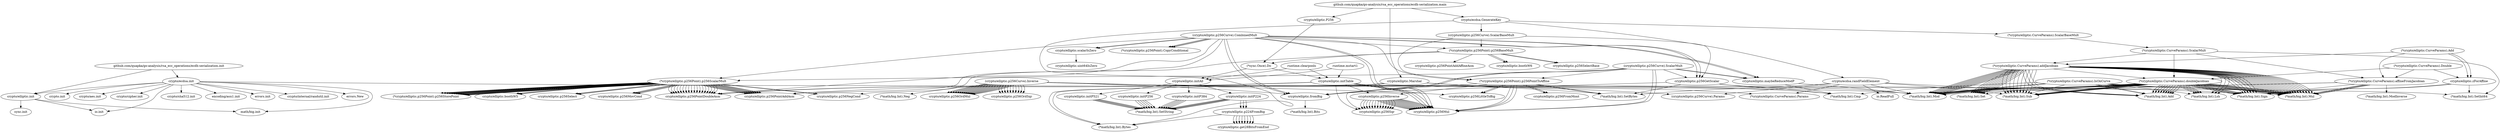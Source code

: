 digraph graphviz {
  "crypto/elliptic.p256Inverse" -> "crypto/elliptic.p256Sqr"
  "crypto/elliptic.p256Inverse" -> "crypto/elliptic.p256Mul"
  "crypto/elliptic.p256Inverse" -> "crypto/elliptic.p256Sqr"
  "crypto/elliptic.p256Inverse" -> "crypto/elliptic.p256Mul"
  "crypto/elliptic.p256Inverse" -> "crypto/elliptic.p256Sqr"
  "crypto/elliptic.p256Inverse" -> "crypto/elliptic.p256Mul"
  "crypto/elliptic.p256Inverse" -> "crypto/elliptic.p256Sqr"
  "crypto/elliptic.p256Inverse" -> "crypto/elliptic.p256Mul"
  "crypto/elliptic.p256Inverse" -> "crypto/elliptic.p256Sqr"
  "crypto/elliptic.p256Inverse" -> "crypto/elliptic.p256Mul"
  "crypto/elliptic.p256Inverse" -> "crypto/elliptic.p256Sqr"
  "crypto/elliptic.p256Inverse" -> "crypto/elliptic.p256Mul"
  "crypto/elliptic.p256Inverse" -> "crypto/elliptic.p256Sqr"
  "crypto/elliptic.p256Inverse" -> "crypto/elliptic.p256Mul"
  "crypto/elliptic.p256Inverse" -> "crypto/elliptic.p256Sqr"
  "crypto/elliptic.p256Inverse" -> "crypto/elliptic.p256Mul"
  "crypto/elliptic.p256Inverse" -> "crypto/elliptic.p256Sqr"
  "crypto/elliptic.p256Inverse" -> "crypto/elliptic.p256Mul"
  "crypto/elliptic.p256Inverse" -> "crypto/elliptic.p256Sqr"
  "crypto/elliptic.p256Inverse" -> "crypto/elliptic.p256Mul"
  "crypto/elliptic.p256Inverse" -> "crypto/elliptic.p256Sqr"
  "crypto/elliptic.p256Inverse" -> "crypto/elliptic.p256Mul"
  "crypto/elliptic.p256Inverse" -> "crypto/elliptic.p256Sqr"
  "crypto/elliptic.p256Inverse" -> "crypto/elliptic.p256Mul"
  "crypto/elliptic.p256Inverse" -> "crypto/elliptic.p256Sqr"
  "crypto/elliptic.p256Inverse" -> "crypto/elliptic.p256Mul"
  "crypto/elliptic.initTable" -> "crypto/elliptic.p256Inverse"
  "crypto/elliptic.initTable" -> "crypto/elliptic.p256Sqr"
  "crypto/elliptic.initTable" -> "crypto/elliptic.p256Mul"
  "crypto/elliptic.initTable" -> "crypto/elliptic.p256Mul"
  "crypto/elliptic.initTable" -> "crypto/elliptic.p256Mul"
  "crypto/elliptic.initTable" -> "crypto/elliptic.p256PointDoubleAsm"
  "crypto/elliptic.initTable" -> "crypto/elliptic.p256PointDoubleAsm"
  "crypto/elliptic.initTable" -> "crypto/elliptic.p256PointAddAsm"
  "runtime.clearpools" -> "crypto/elliptic.initTable"
  "crypto/elliptic.initP224" -> "(*math/big.Int).SetString"
  "crypto/elliptic.initP224" -> "(*math/big.Int).SetString"
  "crypto/elliptic.initP224" -> "(*math/big.Int).SetString"
  "crypto/elliptic.initP224" -> "(*math/big.Int).SetString"
  "crypto/elliptic.initP224" -> "(*math/big.Int).SetString"
  "crypto/elliptic.p224FromBig" -> "(*math/big.Int).Bytes"
  "crypto/elliptic.p224FromBig" -> "crypto/elliptic.get28BitsFromEnd"
  "crypto/elliptic.p224FromBig" -> "crypto/elliptic.get28BitsFromEnd"
  "crypto/elliptic.p224FromBig" -> "crypto/elliptic.get28BitsFromEnd"
  "crypto/elliptic.p224FromBig" -> "crypto/elliptic.get28BitsFromEnd"
  "crypto/elliptic.p224FromBig" -> "crypto/elliptic.get28BitsFromEnd"
  "crypto/elliptic.p224FromBig" -> "crypto/elliptic.get28BitsFromEnd"
  "crypto/elliptic.p224FromBig" -> "crypto/elliptic.get28BitsFromEnd"
  "crypto/elliptic.p224FromBig" -> "crypto/elliptic.get28BitsFromEnd"
  "crypto/elliptic.initP224" -> "crypto/elliptic.p224FromBig"
  "crypto/elliptic.initP224" -> "crypto/elliptic.p224FromBig"
  "crypto/elliptic.initP224" -> "crypto/elliptic.p224FromBig"
  "crypto/elliptic.initAll" -> "crypto/elliptic.initP224"
  "crypto/elliptic.initP256" -> "(*math/big.Int).SetString"
  "crypto/elliptic.initP256" -> "(*math/big.Int).SetString"
  "crypto/elliptic.initP256" -> "(*math/big.Int).SetString"
  "crypto/elliptic.initP256" -> "(*math/big.Int).SetString"
  "crypto/elliptic.initP256" -> "(*math/big.Int).SetString"
  "crypto/elliptic.initAll" -> "crypto/elliptic.initP256"
  "crypto/elliptic.initP384" -> "(*math/big.Int).SetString"
  "crypto/elliptic.initP384" -> "(*math/big.Int).SetString"
  "crypto/elliptic.initP384" -> "(*math/big.Int).SetString"
  "crypto/elliptic.initP384" -> "(*math/big.Int).SetString"
  "crypto/elliptic.initP384" -> "(*math/big.Int).SetString"
  "crypto/elliptic.initAll" -> "crypto/elliptic.initP384"
  "crypto/elliptic.initP521" -> "(*math/big.Int).SetString"
  "crypto/elliptic.initP521" -> "(*math/big.Int).SetString"
  "crypto/elliptic.initP521" -> "(*math/big.Int).SetString"
  "crypto/elliptic.initP521" -> "(*math/big.Int).SetString"
  "crypto/elliptic.initP521" -> "(*math/big.Int).SetString"
  "crypto/elliptic.initAll" -> "crypto/elliptic.initP521"
  "(*sync.Once).Do" -> "crypto/elliptic.initAll"
  "(*sync.Once).Do" -> "crypto/elliptic.initTable"
  "runtime.mstart1" -> "crypto/elliptic.initTable"
  "runtime.mstart1" -> "crypto/elliptic.initAll"
  "runtime.clearpools" -> "crypto/elliptic.initAll"
  "crypto/ecdsa.init" -> "crypto.init"
  "crypto/ecdsa.init" -> "crypto/aes.init"
  "crypto/ecdsa.init" -> "crypto/cipher.init"
  "crypto/elliptic.init" -> "io.init"
  "crypto/elliptic.init" -> "math/big.init"
  "crypto/elliptic.init" -> "sync.init"
  "crypto/ecdsa.init" -> "crypto/elliptic.init"
  "crypto/ecdsa.init" -> "crypto/sha512.init"
  "crypto/ecdsa.init" -> "encoding/asn1.init"
  "crypto/ecdsa.init" -> "errors.init"
  "crypto/ecdsa.init" -> "io.init"
  "crypto/ecdsa.init" -> "math/big.init"
  "crypto/ecdsa.init" -> "crypto/internal/randutil.init"
  "crypto/ecdsa.init" -> "(*math/big.Int).SetInt64"
  "crypto/ecdsa.init" -> "errors.New"
  "github.com/quapka/go-analysis/rsa_ecc_operations/ecdh-serialization.init" -> "crypto/ecdsa.init"
  "github.com/quapka/go-analysis/rsa_ecc_operations/ecdh-serialization.init" -> "crypto/elliptic.init"
  "(*crypto/elliptic.CurveParams).doubleJacobian" -> "(*math/big.Int).Mul"
  "(*crypto/elliptic.CurveParams).doubleJacobian" -> "(*math/big.Int).Mod"
  "(*crypto/elliptic.CurveParams).doubleJacobian" -> "(*math/big.Int).Mul"
  "(*crypto/elliptic.CurveParams).doubleJacobian" -> "(*math/big.Int).Mod"
  "(*crypto/elliptic.CurveParams).doubleJacobian" -> "(*math/big.Int).Sub"
  "(*crypto/elliptic.CurveParams).doubleJacobian" -> "(*math/big.Int).Sign"
  "(*crypto/elliptic.CurveParams).doubleJacobian" -> "(*math/big.Int).Add"
  "(*crypto/elliptic.CurveParams).doubleJacobian" -> "(*math/big.Int).Add"
  "(*crypto/elliptic.CurveParams).doubleJacobian" -> "(*math/big.Int).Mul"
  "(*crypto/elliptic.CurveParams).doubleJacobian" -> "(*math/big.Int).Set"
  "(*crypto/elliptic.CurveParams).doubleJacobian" -> "(*math/big.Int).Lsh"
  "(*crypto/elliptic.CurveParams).doubleJacobian" -> "(*math/big.Int).Add"
  "(*crypto/elliptic.CurveParams).doubleJacobian" -> "(*math/big.Int).Mul"
  "(*crypto/elliptic.CurveParams).doubleJacobian" -> "(*math/big.Int).Mul"
  "(*crypto/elliptic.CurveParams).doubleJacobian" -> "(*math/big.Int).Lsh"
  "(*crypto/elliptic.CurveParams).doubleJacobian" -> "(*math/big.Int).Mod"
  "(*crypto/elliptic.CurveParams).doubleJacobian" -> "(*math/big.Int).Sub"
  "(*crypto/elliptic.CurveParams).doubleJacobian" -> "(*math/big.Int).Sign"
  "(*crypto/elliptic.CurveParams).doubleJacobian" -> "(*math/big.Int).Add"
  "(*crypto/elliptic.CurveParams).doubleJacobian" -> "(*math/big.Int).Mod"
  "(*crypto/elliptic.CurveParams).doubleJacobian" -> "(*math/big.Int).Add"
  "(*crypto/elliptic.CurveParams).doubleJacobian" -> "(*math/big.Int).Mul"
  "(*crypto/elliptic.CurveParams).doubleJacobian" -> "(*math/big.Int).Sub"
  "(*crypto/elliptic.CurveParams).doubleJacobian" -> "(*math/big.Int).Sign"
  "(*crypto/elliptic.CurveParams).doubleJacobian" -> "(*math/big.Int).Add"
  "(*crypto/elliptic.CurveParams).doubleJacobian" -> "(*math/big.Int).Sub"
  "(*crypto/elliptic.CurveParams).doubleJacobian" -> "(*math/big.Int).Sign"
  "(*crypto/elliptic.CurveParams).doubleJacobian" -> "(*math/big.Int).Add"
  "(*crypto/elliptic.CurveParams).doubleJacobian" -> "(*math/big.Int).Mod"
  "(*crypto/elliptic.CurveParams).doubleJacobian" -> "(*math/big.Int).Lsh"
  "(*crypto/elliptic.CurveParams).doubleJacobian" -> "(*math/big.Int).Sub"
  "(*crypto/elliptic.CurveParams).doubleJacobian" -> "(*math/big.Int).Sign"
  "(*crypto/elliptic.CurveParams).doubleJacobian" -> "(*math/big.Int).Add"
  "(*crypto/elliptic.CurveParams).doubleJacobian" -> "(*math/big.Int).Mul"
  "(*crypto/elliptic.CurveParams).doubleJacobian" -> "(*math/big.Int).Mul"
  "(*crypto/elliptic.CurveParams).doubleJacobian" -> "(*math/big.Int).Lsh"
  "(*crypto/elliptic.CurveParams).doubleJacobian" -> "(*math/big.Int).Mod"
  "(*crypto/elliptic.CurveParams).doubleJacobian" -> "(*math/big.Int).Sub"
  "(*crypto/elliptic.CurveParams).doubleJacobian" -> "(*math/big.Int).Sign"
  "(*crypto/elliptic.CurveParams).doubleJacobian" -> "(*math/big.Int).Add"
  "(*crypto/elliptic.CurveParams).doubleJacobian" -> "(*math/big.Int).Mod"
  "crypto/elliptic.p256GetScalar" -> "(*math/big.Int).SetBytes"
  "crypto/elliptic.p256GetScalar" -> "(*math/big.Int).Cmp"
  "crypto/elliptic.p256GetScalar" -> "(*math/big.Int).Mod"
  "crypto/elliptic.fromBig" -> "(*math/big.Int).Bits"
  "crypto/elliptic.p256GetScalar" -> "crypto/elliptic.fromBig"
  "crypto/elliptic.zForAffine" -> "(*math/big.Int).Sign"
  "crypto/elliptic.zForAffine" -> "(*math/big.Int).SetInt64"
  "crypto/elliptic.zForAffine" -> "(*math/big.Int).Sign"
  "(*crypto/elliptic.CurveParams).Double" -> "crypto/elliptic.zForAffine"
  "(*crypto/elliptic.CurveParams).Double" -> "(*crypto/elliptic.CurveParams).doubleJacobian"
  "(*crypto/elliptic.CurveParams).affineFromJacobian" -> "(*math/big.Int).Sign"
  "(*crypto/elliptic.CurveParams).affineFromJacobian" -> "(*math/big.Int).ModInverse"
  "(*crypto/elliptic.CurveParams).affineFromJacobian" -> "(*math/big.Int).Mul"
  "(*crypto/elliptic.CurveParams).affineFromJacobian" -> "(*math/big.Int).Mul"
  "(*crypto/elliptic.CurveParams).affineFromJacobian" -> "(*math/big.Int).Mod"
  "(*crypto/elliptic.CurveParams).affineFromJacobian" -> "(*math/big.Int).Mul"
  "(*crypto/elliptic.CurveParams).affineFromJacobian" -> "(*math/big.Int).Mul"
  "(*crypto/elliptic.CurveParams).affineFromJacobian" -> "(*math/big.Int).Mod"
  "(*crypto/elliptic.CurveParams).Double" -> "(*crypto/elliptic.CurveParams).affineFromJacobian"
  "(*crypto/elliptic.p256Point).p256PointToAffine" -> "crypto/elliptic.p256Inverse"
  "(*crypto/elliptic.p256Point).p256PointToAffine" -> "crypto/elliptic.p256Sqr"
  "(*crypto/elliptic.p256Point).p256PointToAffine" -> "crypto/elliptic.p256Mul"
  "(*crypto/elliptic.p256Point).p256PointToAffine" -> "crypto/elliptic.p256Mul"
  "(*crypto/elliptic.p256Point).p256PointToAffine" -> "crypto/elliptic.p256Mul"
  "(*crypto/elliptic.p256Point).p256PointToAffine" -> "crypto/elliptic.p256FromMont"
  "(*crypto/elliptic.p256Point).p256PointToAffine" -> "crypto/elliptic.p256FromMont"
  "(*crypto/elliptic.p256Point).p256PointToAffine" -> "crypto/elliptic.p256LittleToBig"
  "(*crypto/elliptic.p256Point).p256PointToAffine" -> "crypto/elliptic.p256LittleToBig"
  "(*crypto/elliptic.p256Point).p256PointToAffine" -> "(*math/big.Int).SetBytes"
  "(*crypto/elliptic.p256Point).p256PointToAffine" -> "(*math/big.Int).SetBytes"
  "(*crypto/elliptic.p256Point).p256BaseMult" -> "(*sync.Once).Do"
  "(*crypto/elliptic.p256Point).p256BaseMult" -> "crypto/elliptic.boothW6"
  "(*crypto/elliptic.p256Point).p256BaseMult" -> "crypto/elliptic.p256SelectBase"
  "(*crypto/elliptic.p256Point).p256BaseMult" -> "crypto/elliptic.p256NegCond"
  "(*crypto/elliptic.p256Point).p256BaseMult" -> "crypto/elliptic.boothW6"
  "(*crypto/elliptic.p256Point).p256BaseMult" -> "crypto/elliptic.p256SelectBase"
  "(*crypto/elliptic.p256Point).p256BaseMult" -> "crypto/elliptic.p256PointAddAffineAsm"
  "crypto/elliptic.Marshal" -> "(*math/big.Int).Bytes"
  "crypto/elliptic.Marshal" -> "(*math/big.Int).Bytes"
  "crypto/elliptic.Marshal" -> "(crypto/elliptic.p256Curve).Params"
  "crypto/elliptic.Marshal" -> "(*crypto/elliptic.CurveParams).Params"
  "(*crypto/elliptic.CurveParams).addJacobian" -> "(*math/big.Int).Sign"
  "(*crypto/elliptic.CurveParams).addJacobian" -> "(*math/big.Int).Set"
  "(*crypto/elliptic.CurveParams).addJacobian" -> "(*math/big.Int).Set"
  "(*crypto/elliptic.CurveParams).addJacobian" -> "(*math/big.Int).Set"
  "(*crypto/elliptic.CurveParams).addJacobian" -> "(*math/big.Int).Sign"
  "(*crypto/elliptic.CurveParams).addJacobian" -> "(*math/big.Int).Set"
  "(*crypto/elliptic.CurveParams).addJacobian" -> "(*math/big.Int).Set"
  "(*crypto/elliptic.CurveParams).addJacobian" -> "(*math/big.Int).Set"
  "(*crypto/elliptic.CurveParams).addJacobian" -> "(*math/big.Int).Mul"
  "(*crypto/elliptic.CurveParams).addJacobian" -> "(*math/big.Int).Mod"
  "(*crypto/elliptic.CurveParams).addJacobian" -> "(*math/big.Int).Mul"
  "(*crypto/elliptic.CurveParams).addJacobian" -> "(*math/big.Int).Mod"
  "(*crypto/elliptic.CurveParams).addJacobian" -> "(*math/big.Int).Mul"
  "(*crypto/elliptic.CurveParams).addJacobian" -> "(*math/big.Int).Mod"
  "(*crypto/elliptic.CurveParams).addJacobian" -> "(*math/big.Int).Mul"
  "(*crypto/elliptic.CurveParams).addJacobian" -> "(*math/big.Int).Mod"
  "(*crypto/elliptic.CurveParams).addJacobian" -> "(*math/big.Int).Sub"
  "(*crypto/elliptic.CurveParams).addJacobian" -> "(*math/big.Int).Sign"
  "(*crypto/elliptic.CurveParams).addJacobian" -> "(*math/big.Int).Sign"
  "(*crypto/elliptic.CurveParams).addJacobian" -> "(*math/big.Int).Add"
  "(*crypto/elliptic.CurveParams).addJacobian" -> "(*math/big.Int).Lsh"
  "(*crypto/elliptic.CurveParams).addJacobian" -> "(*math/big.Int).Mul"
  "(*crypto/elliptic.CurveParams).addJacobian" -> "(*math/big.Int).Mul"
  "(*crypto/elliptic.CurveParams).addJacobian" -> "(*math/big.Int).Mul"
  "(*crypto/elliptic.CurveParams).addJacobian" -> "(*math/big.Int).Mul"
  "(*crypto/elliptic.CurveParams).addJacobian" -> "(*math/big.Int).Mod"
  "(*crypto/elliptic.CurveParams).addJacobian" -> "(*math/big.Int).Mul"
  "(*crypto/elliptic.CurveParams).addJacobian" -> "(*math/big.Int).Mul"
  "(*crypto/elliptic.CurveParams).addJacobian" -> "(*math/big.Int).Mod"
  "(*crypto/elliptic.CurveParams).addJacobian" -> "(*math/big.Int).Sub"
  "(*crypto/elliptic.CurveParams).addJacobian" -> "(*math/big.Int).Sign"
  "(*crypto/elliptic.CurveParams).addJacobian" -> "(*math/big.Int).Add"
  "(*crypto/elliptic.CurveParams).addJacobian" -> "(*math/big.Int).Sign"
  "(*crypto/elliptic.CurveParams).addJacobian" -> "(*crypto/elliptic.CurveParams).doubleJacobian"
  "(*crypto/elliptic.CurveParams).addJacobian" -> "(*math/big.Int).Lsh"
  "(*crypto/elliptic.CurveParams).addJacobian" -> "(*math/big.Int).Mul"
  "(*crypto/elliptic.CurveParams).addJacobian" -> "(*math/big.Int).Set"
  "(*crypto/elliptic.CurveParams).addJacobian" -> "(*math/big.Int).Mul"
  "(*crypto/elliptic.CurveParams).addJacobian" -> "(*math/big.Int).Sub"
  "(*crypto/elliptic.CurveParams).addJacobian" -> "(*math/big.Int).Sub"
  "(*crypto/elliptic.CurveParams).addJacobian" -> "(*math/big.Int).Sub"
  "(*crypto/elliptic.CurveParams).addJacobian" -> "(*math/big.Int).Mod"
  "(*crypto/elliptic.CurveParams).addJacobian" -> "(*math/big.Int).Set"
  "(*crypto/elliptic.CurveParams).addJacobian" -> "(*math/big.Int).Sub"
  "(*crypto/elliptic.CurveParams).addJacobian" -> "(*math/big.Int).Mul"
  "(*crypto/elliptic.CurveParams).addJacobian" -> "(*math/big.Int).Mul"
  "(*crypto/elliptic.CurveParams).addJacobian" -> "(*math/big.Int).Lsh"
  "(*crypto/elliptic.CurveParams).addJacobian" -> "(*math/big.Int).Sub"
  "(*crypto/elliptic.CurveParams).addJacobian" -> "(*math/big.Int).Mod"
  "(*crypto/elliptic.CurveParams).addJacobian" -> "(*math/big.Int).Add"
  "(*crypto/elliptic.CurveParams).addJacobian" -> "(*math/big.Int).Mul"
  "(*crypto/elliptic.CurveParams).addJacobian" -> "(*math/big.Int).Sub"
  "(*crypto/elliptic.CurveParams).addJacobian" -> "(*math/big.Int).Sub"
  "(*crypto/elliptic.CurveParams).addJacobian" -> "(*math/big.Int).Mul"
  "(*crypto/elliptic.CurveParams).addJacobian" -> "(*math/big.Int).Mod"
  "(crypto/elliptic.p256Curve).Inverse" -> "(*math/big.Int).Sign"
  "(crypto/elliptic.p256Curve).Inverse" -> "(*math/big.Int).Neg"
  "(crypto/elliptic.p256Curve).Inverse" -> "(*math/big.Int).Cmp"
  "(crypto/elliptic.p256Curve).Inverse" -> "(*math/big.Int).Mod"
  "(crypto/elliptic.p256Curve).Inverse" -> "crypto/elliptic.fromBig"
  "(crypto/elliptic.p256Curve).Inverse" -> "crypto/elliptic.p256OrdMul"
  "(crypto/elliptic.p256Curve).Inverse" -> "crypto/elliptic.p256OrdSqr"
  "(crypto/elliptic.p256Curve).Inverse" -> "crypto/elliptic.p256OrdMul"
  "(crypto/elliptic.p256Curve).Inverse" -> "crypto/elliptic.p256OrdMul"
  "(crypto/elliptic.p256Curve).Inverse" -> "crypto/elliptic.p256OrdMul"
  "(crypto/elliptic.p256Curve).Inverse" -> "crypto/elliptic.p256OrdSqr"
  "(crypto/elliptic.p256Curve).Inverse" -> "crypto/elliptic.p256OrdMul"
  "(crypto/elliptic.p256Curve).Inverse" -> "crypto/elliptic.p256OrdSqr"
  "(crypto/elliptic.p256Curve).Inverse" -> "crypto/elliptic.p256OrdMul"
  "(crypto/elliptic.p256Curve).Inverse" -> "crypto/elliptic.p256OrdSqr"
  "(crypto/elliptic.p256Curve).Inverse" -> "crypto/elliptic.p256OrdMul"
  "(crypto/elliptic.p256Curve).Inverse" -> "crypto/elliptic.p256OrdMul"
  "(crypto/elliptic.p256Curve).Inverse" -> "crypto/elliptic.p256OrdSqr"
  "(crypto/elliptic.p256Curve).Inverse" -> "crypto/elliptic.p256OrdMul"
  "(crypto/elliptic.p256Curve).Inverse" -> "crypto/elliptic.p256OrdSqr"
  "(crypto/elliptic.p256Curve).Inverse" -> "crypto/elliptic.p256OrdMul"
  "(crypto/elliptic.p256Curve).Inverse" -> "crypto/elliptic.p256OrdSqr"
  "(crypto/elliptic.p256Curve).Inverse" -> "crypto/elliptic.p256OrdMul"
  "(crypto/elliptic.p256Curve).Inverse" -> "crypto/elliptic.p256OrdSqr"
  "(crypto/elliptic.p256Curve).Inverse" -> "crypto/elliptic.p256OrdMul"
  "(crypto/elliptic.p256Curve).Inverse" -> "crypto/elliptic.p256OrdSqr"
  "(crypto/elliptic.p256Curve).Inverse" -> "crypto/elliptic.p256OrdMul"
  "(crypto/elliptic.p256Curve).Inverse" -> "crypto/elliptic.p256OrdSqr"
  "(crypto/elliptic.p256Curve).Inverse" -> "crypto/elliptic.p256OrdMul"
  "(crypto/elliptic.p256Curve).Inverse" -> "crypto/elliptic.p256OrdMul"
  "(crypto/elliptic.p256Curve).Inverse" -> "crypto/elliptic.p256LittleToBig"
  "(crypto/elliptic.p256Curve).Inverse" -> "(*math/big.Int).SetBytes"
  "crypto/elliptic.P256" -> "(*sync.Once).Do"
  "crypto/ecdsa.randFieldElement" -> "(*math/big.Int).Add"
  "crypto/ecdsa.randFieldElement" -> "(*math/big.Int).Mod"
  "crypto/ecdsa.randFieldElement" -> "(crypto/elliptic.p256Curve).Params"
  "crypto/ecdsa.randFieldElement" -> "(*crypto/elliptic.CurveParams).Params"
  "crypto/ecdsa.randFieldElement" -> "io.ReadFull"
  "crypto/ecdsa.randFieldElement" -> "(*math/big.Int).SetBytes"
  "crypto/ecdsa.randFieldElement" -> "(*math/big.Int).Sub"
  "crypto/ecdsa.GenerateKey" -> "crypto/ecdsa.randFieldElement"
  "crypto/ecdsa.GenerateKey" -> "(*math/big.Int).Bytes"
  "(crypto/elliptic.p256Curve).ScalarBaseMult" -> "crypto/elliptic.p256GetScalar"
  "(crypto/elliptic.p256Curve).ScalarBaseMult" -> "(*crypto/elliptic.p256Point).p256BaseMult"
  "(crypto/elliptic.p256Curve).ScalarBaseMult" -> "(*crypto/elliptic.p256Point).p256PointToAffine"
  "crypto/ecdsa.GenerateKey" -> "(crypto/elliptic.p256Curve).ScalarBaseMult"
  "(*crypto/elliptic.CurveParams).ScalarMult" -> "(*math/big.Int).SetInt64"
  "(*crypto/elliptic.CurveParams).ScalarMult" -> "(*crypto/elliptic.CurveParams).affineFromJacobian"
  "(*crypto/elliptic.CurveParams).ScalarMult" -> "(*crypto/elliptic.CurveParams).doubleJacobian"
  "(*crypto/elliptic.CurveParams).ScalarMult" -> "(*crypto/elliptic.CurveParams).addJacobian"
  "(*crypto/elliptic.CurveParams).ScalarBaseMult" -> "(*crypto/elliptic.CurveParams).ScalarMult"
  "crypto/ecdsa.GenerateKey" -> "(*crypto/elliptic.CurveParams).ScalarBaseMult"
  "(*crypto/elliptic.p256Point).p256ScalarMult" -> "(*crypto/elliptic.p256Point).p256StorePoint"
  "(*crypto/elliptic.p256Point).p256ScalarMult" -> "crypto/elliptic.p256PointDoubleAsm"
  "(*crypto/elliptic.p256Point).p256ScalarMult" -> "crypto/elliptic.p256PointDoubleAsm"
  "(*crypto/elliptic.p256Point).p256ScalarMult" -> "crypto/elliptic.p256PointDoubleAsm"
  "(*crypto/elliptic.p256Point).p256ScalarMult" -> "crypto/elliptic.p256PointDoubleAsm"
  "(*crypto/elliptic.p256Point).p256ScalarMult" -> "(*crypto/elliptic.p256Point).p256StorePoint"
  "(*crypto/elliptic.p256Point).p256ScalarMult" -> "(*crypto/elliptic.p256Point).p256StorePoint"
  "(*crypto/elliptic.p256Point).p256ScalarMult" -> "(*crypto/elliptic.p256Point).p256StorePoint"
  "(*crypto/elliptic.p256Point).p256ScalarMult" -> "(*crypto/elliptic.p256Point).p256StorePoint"
  "(*crypto/elliptic.p256Point).p256ScalarMult" -> "crypto/elliptic.p256PointAddAsm"
  "(*crypto/elliptic.p256Point).p256ScalarMult" -> "crypto/elliptic.p256PointAddAsm"
  "(*crypto/elliptic.p256Point).p256ScalarMult" -> "crypto/elliptic.p256PointAddAsm"
  "(*crypto/elliptic.p256Point).p256ScalarMult" -> "(*crypto/elliptic.p256Point).p256StorePoint"
  "(*crypto/elliptic.p256Point).p256ScalarMult" -> "(*crypto/elliptic.p256Point).p256StorePoint"
  "(*crypto/elliptic.p256Point).p256ScalarMult" -> "(*crypto/elliptic.p256Point).p256StorePoint"
  "(*crypto/elliptic.p256Point).p256ScalarMult" -> "crypto/elliptic.p256PointDoubleAsm"
  "(*crypto/elliptic.p256Point).p256ScalarMult" -> "crypto/elliptic.p256PointDoubleAsm"
  "(*crypto/elliptic.p256Point).p256ScalarMult" -> "(*crypto/elliptic.p256Point).p256StorePoint"
  "(*crypto/elliptic.p256Point).p256ScalarMult" -> "(*crypto/elliptic.p256Point).p256StorePoint"
  "(*crypto/elliptic.p256Point).p256ScalarMult" -> "crypto/elliptic.p256PointAddAsm"
  "(*crypto/elliptic.p256Point).p256ScalarMult" -> "crypto/elliptic.p256PointAddAsm"
  "(*crypto/elliptic.p256Point).p256ScalarMult" -> "(*crypto/elliptic.p256Point).p256StorePoint"
  "(*crypto/elliptic.p256Point).p256ScalarMult" -> "(*crypto/elliptic.p256Point).p256StorePoint"
  "(*crypto/elliptic.p256Point).p256ScalarMult" -> "crypto/elliptic.p256PointDoubleAsm"
  "(*crypto/elliptic.p256Point).p256ScalarMult" -> "crypto/elliptic.p256PointDoubleAsm"
  "(*crypto/elliptic.p256Point).p256ScalarMult" -> "(*crypto/elliptic.p256Point).p256StorePoint"
  "(*crypto/elliptic.p256Point).p256ScalarMult" -> "(*crypto/elliptic.p256Point).p256StorePoint"
  "(*crypto/elliptic.p256Point).p256ScalarMult" -> "crypto/elliptic.p256PointAddAsm"
  "(*crypto/elliptic.p256Point).p256ScalarMult" -> "crypto/elliptic.p256PointAddAsm"
  "(*crypto/elliptic.p256Point).p256ScalarMult" -> "(*crypto/elliptic.p256Point).p256StorePoint"
  "(*crypto/elliptic.p256Point).p256ScalarMult" -> "(*crypto/elliptic.p256Point).p256StorePoint"
  "(*crypto/elliptic.p256Point).p256ScalarMult" -> "crypto/elliptic.boothW5"
  "(*crypto/elliptic.p256Point).p256ScalarMult" -> "crypto/elliptic.p256Select"
  "(*crypto/elliptic.p256Point).p256ScalarMult" -> "crypto/elliptic.p256PointDoubleAsm"
  "(*crypto/elliptic.p256Point).p256ScalarMult" -> "crypto/elliptic.p256PointDoubleAsm"
  "(*crypto/elliptic.p256Point).p256ScalarMult" -> "crypto/elliptic.p256PointDoubleAsm"
  "(*crypto/elliptic.p256Point).p256ScalarMult" -> "crypto/elliptic.p256PointDoubleAsm"
  "(*crypto/elliptic.p256Point).p256ScalarMult" -> "crypto/elliptic.p256PointDoubleAsm"
  "(*crypto/elliptic.p256Point).p256ScalarMult" -> "crypto/elliptic.p256PointDoubleAsm"
  "(*crypto/elliptic.p256Point).p256ScalarMult" -> "crypto/elliptic.p256PointDoubleAsm"
  "(*crypto/elliptic.p256Point).p256ScalarMult" -> "crypto/elliptic.p256PointDoubleAsm"
  "(*crypto/elliptic.p256Point).p256ScalarMult" -> "crypto/elliptic.p256PointDoubleAsm"
  "(*crypto/elliptic.p256Point).p256ScalarMult" -> "crypto/elliptic.p256PointDoubleAsm"
  "(*crypto/elliptic.p256Point).p256ScalarMult" -> "crypto/elliptic.boothW5"
  "(*crypto/elliptic.p256Point).p256ScalarMult" -> "crypto/elliptic.p256Select"
  "(*crypto/elliptic.p256Point).p256ScalarMult" -> "crypto/elliptic.p256NegCond"
  "(*crypto/elliptic.p256Point).p256ScalarMult" -> "crypto/elliptic.p256PointAddAsm"
  "(*crypto/elliptic.p256Point).p256ScalarMult" -> "crypto/elliptic.p256MovCond"
  "(*crypto/elliptic.p256Point).p256ScalarMult" -> "crypto/elliptic.p256MovCond"
  "(*crypto/elliptic.p256Point).p256ScalarMult" -> "crypto/elliptic.boothW5"
  "(*crypto/elliptic.p256Point).p256ScalarMult" -> "crypto/elliptic.p256Select"
  "(*crypto/elliptic.p256Point).p256ScalarMult" -> "crypto/elliptic.p256NegCond"
  "(*crypto/elliptic.p256Point).p256ScalarMult" -> "crypto/elliptic.p256PointAddAsm"
  "(*crypto/elliptic.p256Point).p256ScalarMult" -> "crypto/elliptic.p256MovCond"
  "(*crypto/elliptic.p256Point).p256ScalarMult" -> "crypto/elliptic.p256MovCond"
  "crypto/elliptic.maybeReduceModP" -> "(*math/big.Int).Cmp"
  "crypto/elliptic.maybeReduceModP" -> "(*math/big.Int).Mod"
  "github.com/quapka/go-analysis/rsa_ecc_operations/ecdh-serialization.main" -> "crypto/elliptic.P256"
  "github.com/quapka/go-analysis/rsa_ecc_operations/ecdh-serialization.main" -> "crypto/ecdsa.GenerateKey"
  "github.com/quapka/go-analysis/rsa_ecc_operations/ecdh-serialization.main" -> "crypto/elliptic.Marshal"
  "(crypto/elliptic.p256Curve).CombinedMult" -> "crypto/elliptic.p256GetScalar"
  "crypto/elliptic.scalarIsZero" -> "crypto/elliptic.uint64IsZero"
  "(crypto/elliptic.p256Curve).CombinedMult" -> "crypto/elliptic.scalarIsZero"
  "(crypto/elliptic.p256Curve).CombinedMult" -> "(*crypto/elliptic.p256Point).p256BaseMult"
  "(crypto/elliptic.p256Curve).CombinedMult" -> "crypto/elliptic.p256GetScalar"
  "(crypto/elliptic.p256Curve).CombinedMult" -> "crypto/elliptic.scalarIsZero"
  "(crypto/elliptic.p256Curve).CombinedMult" -> "crypto/elliptic.maybeReduceModP"
  "(crypto/elliptic.p256Curve).CombinedMult" -> "crypto/elliptic.fromBig"
  "(crypto/elliptic.p256Curve).CombinedMult" -> "crypto/elliptic.maybeReduceModP"
  "(crypto/elliptic.p256Curve).CombinedMult" -> "crypto/elliptic.fromBig"
  "(crypto/elliptic.p256Curve).CombinedMult" -> "crypto/elliptic.p256Mul"
  "(crypto/elliptic.p256Curve).CombinedMult" -> "crypto/elliptic.p256Mul"
  "(crypto/elliptic.p256Curve).CombinedMult" -> "(*crypto/elliptic.p256Point).p256ScalarMult"
  "(crypto/elliptic.p256Curve).CombinedMult" -> "crypto/elliptic.p256PointAddAsm"
  "(crypto/elliptic.p256Curve).CombinedMult" -> "crypto/elliptic.p256PointDoubleAsm"
  "(crypto/elliptic.p256Curve).CombinedMult" -> "(*crypto/elliptic.p256Point).CopyConditional"
  "(crypto/elliptic.p256Curve).CombinedMult" -> "(*crypto/elliptic.p256Point).CopyConditional"
  "(crypto/elliptic.p256Curve).CombinedMult" -> "(*crypto/elliptic.p256Point).CopyConditional"
  "(crypto/elliptic.p256Curve).CombinedMult" -> "(*crypto/elliptic.p256Point).p256PointToAffine"
  "(crypto/elliptic.p256Curve).ScalarMult" -> "crypto/elliptic.p256GetScalar"
  "(crypto/elliptic.p256Curve).ScalarMult" -> "crypto/elliptic.maybeReduceModP"
  "(crypto/elliptic.p256Curve).ScalarMult" -> "crypto/elliptic.fromBig"
  "(crypto/elliptic.p256Curve).ScalarMult" -> "crypto/elliptic.maybeReduceModP"
  "(crypto/elliptic.p256Curve).ScalarMult" -> "crypto/elliptic.fromBig"
  "(crypto/elliptic.p256Curve).ScalarMult" -> "crypto/elliptic.p256Mul"
  "(crypto/elliptic.p256Curve).ScalarMult" -> "crypto/elliptic.p256Mul"
  "(crypto/elliptic.p256Curve).ScalarMult" -> "(*crypto/elliptic.p256Point).p256ScalarMult"
  "(crypto/elliptic.p256Curve).ScalarMult" -> "(*crypto/elliptic.p256Point).p256PointToAffine"
  "(*crypto/elliptic.CurveParams).IsOnCurve" -> "(*math/big.Int).Mul"
  "(*crypto/elliptic.CurveParams).IsOnCurve" -> "(*math/big.Int).Mod"
  "(*crypto/elliptic.CurveParams).IsOnCurve" -> "(*math/big.Int).Mul"
  "(*crypto/elliptic.CurveParams).IsOnCurve" -> "(*math/big.Int).Mul"
  "(*crypto/elliptic.CurveParams).IsOnCurve" -> "(*math/big.Int).Lsh"
  "(*crypto/elliptic.CurveParams).IsOnCurve" -> "(*math/big.Int).Add"
  "(*crypto/elliptic.CurveParams).IsOnCurve" -> "(*math/big.Int).Sub"
  "(*crypto/elliptic.CurveParams).IsOnCurve" -> "(*math/big.Int).Add"
  "(*crypto/elliptic.CurveParams).IsOnCurve" -> "(*math/big.Int).Mod"
  "(*crypto/elliptic.CurveParams).IsOnCurve" -> "(*math/big.Int).Cmp"
  "(*crypto/elliptic.CurveParams).Add" -> "crypto/elliptic.zForAffine"
  "(*crypto/elliptic.CurveParams).Add" -> "crypto/elliptic.zForAffine"
  "(*crypto/elliptic.CurveParams).Add" -> "(*crypto/elliptic.CurveParams).addJacobian"
  "(*crypto/elliptic.CurveParams).Add" -> "(*crypto/elliptic.CurveParams).affineFromJacobian"
}

